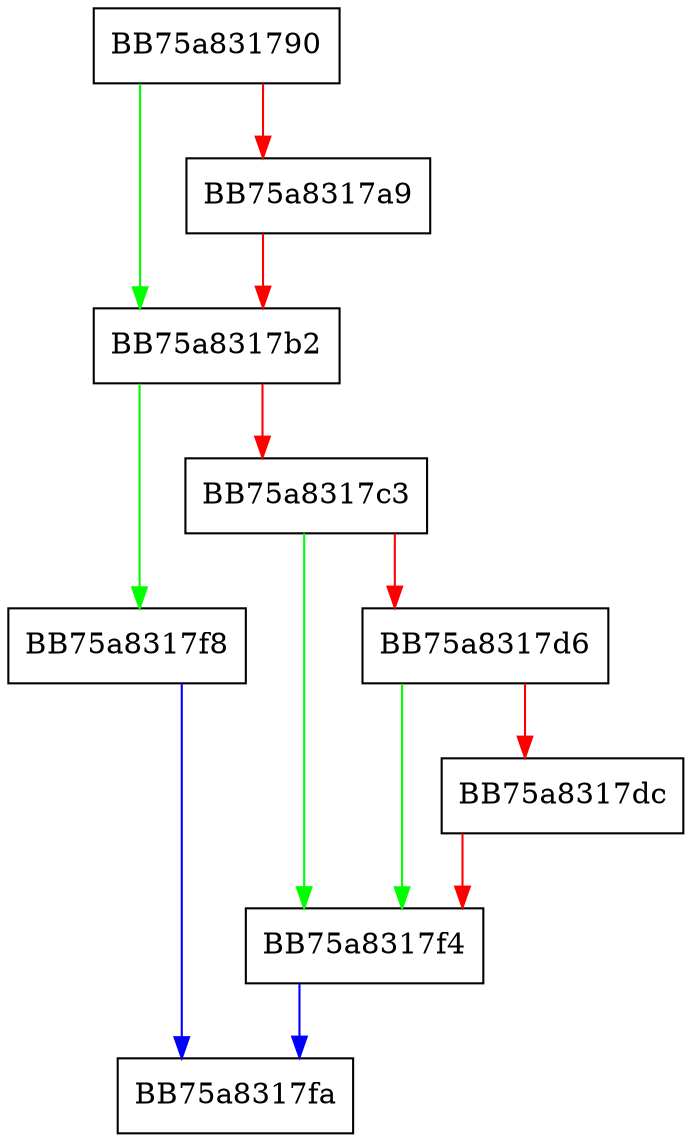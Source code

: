 digraph CollectStates {
  node [shape="box"];
  graph [splines=ortho];
  BB75a831790 -> BB75a8317b2 [color="green"];
  BB75a831790 -> BB75a8317a9 [color="red"];
  BB75a8317a9 -> BB75a8317b2 [color="red"];
  BB75a8317b2 -> BB75a8317f8 [color="green"];
  BB75a8317b2 -> BB75a8317c3 [color="red"];
  BB75a8317c3 -> BB75a8317f4 [color="green"];
  BB75a8317c3 -> BB75a8317d6 [color="red"];
  BB75a8317d6 -> BB75a8317f4 [color="green"];
  BB75a8317d6 -> BB75a8317dc [color="red"];
  BB75a8317dc -> BB75a8317f4 [color="red"];
  BB75a8317f4 -> BB75a8317fa [color="blue"];
  BB75a8317f8 -> BB75a8317fa [color="blue"];
}